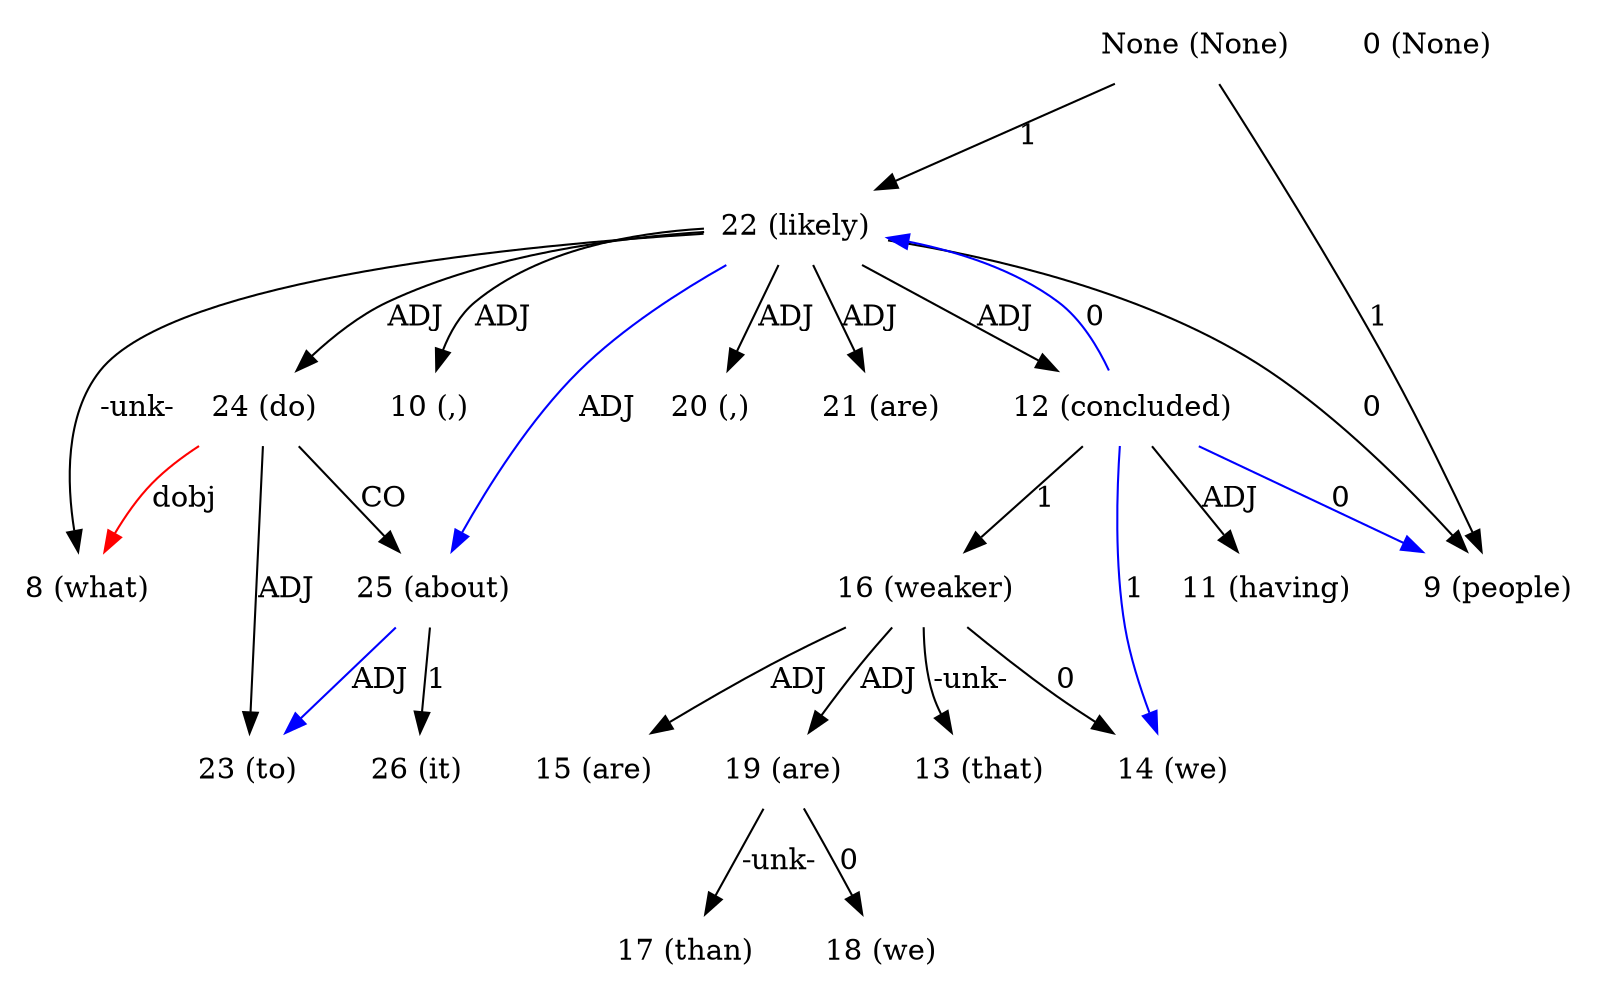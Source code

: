 digraph G{
edge [dir=forward]
node [shape=plaintext]

None [label="None (None)"]
None -> 22 [label="1"]
None -> 9 [label="1"]
0 [label="0 (None)"]
8 [label="8 (what)"]
24 -> 8 [label="dobj", color="red"]
9 [label="9 (people)"]
10 [label="10 (,)"]
11 [label="11 (having)"]
12 [label="12 (concluded)"]
12 -> 16 [label="1"]
12 -> 14 [label="1", color="blue"]
12 -> 9 [label="0", color="blue"]
12 -> 22 [label="0", color="blue"]
12 -> 11 [label="ADJ"]
13 [label="13 (that)"]
14 [label="14 (we)"]
15 [label="15 (are)"]
16 [label="16 (weaker)"]
16 -> 13 [label="-unk-"]
16 -> 15 [label="ADJ"]
16 -> 19 [label="ADJ"]
16 -> 14 [label="0"]
17 [label="17 (than)"]
18 [label="18 (we)"]
19 [label="19 (are)"]
19 -> 17 [label="-unk-"]
19 -> 18 [label="0"]
20 [label="20 (,)"]
21 [label="21 (are)"]
22 [label="22 (likely)"]
22 -> 8 [label="-unk-"]
22 -> 10 [label="ADJ"]
22 -> 12 [label="ADJ"]
22 -> 20 [label="ADJ"]
22 -> 21 [label="ADJ"]
22 -> 24 [label="ADJ"]
22 -> 25 [label="ADJ", color="blue"]
22 -> 9 [label="0"]
23 [label="23 (to)"]
24 [label="24 (do)"]
24 -> 25 [label="CO"]
24 -> 23 [label="ADJ"]
25 [label="25 (about)"]
25 -> 26 [label="1"]
25 -> 23 [label="ADJ", color="blue"]
26 [label="26 (it)"]
}

